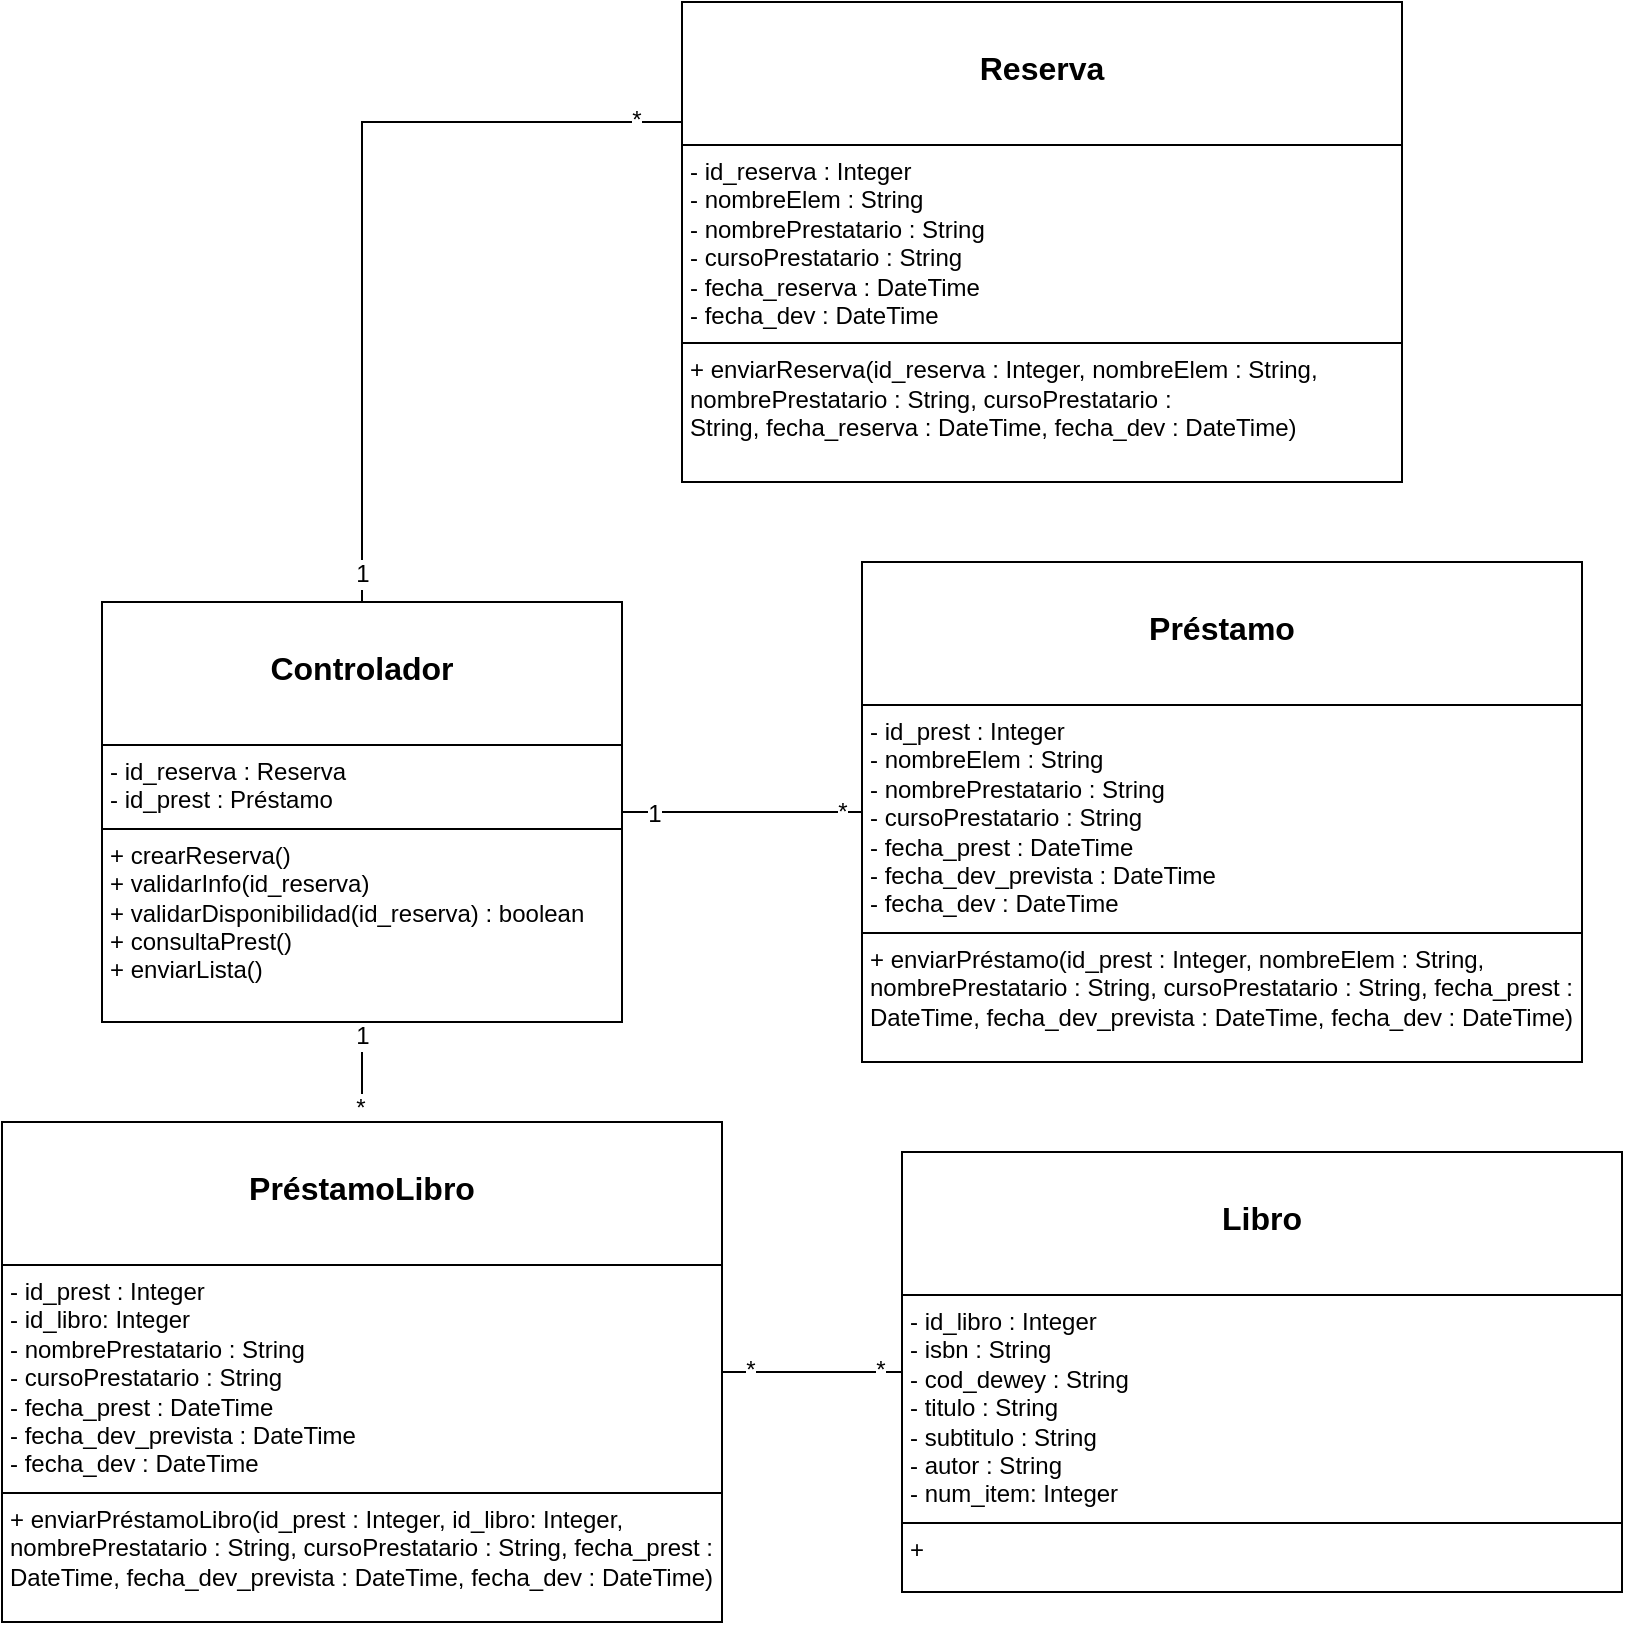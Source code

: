 <mxfile version="24.7.16">
  <diagram name="Page-1" id="c4acf3e9-155e-7222-9cf6-157b1a14988f">
    <mxGraphModel dx="2750" dy="572" grid="1" gridSize="10" guides="1" tooltips="1" connect="1" arrows="1" fold="1" page="1" pageScale="1" pageWidth="850" pageHeight="1100" background="none" math="0" shadow="0">
      <root>
        <mxCell id="0" />
        <mxCell id="1" parent="0" />
        <mxCell id="2A9FPFhqPOrczRIuCV-S-1" style="edgeStyle=orthogonalEdgeStyle;rounded=0;orthogonalLoop=1;jettySize=auto;html=1;entryX=0.5;entryY=0;entryDx=0;entryDy=0;fontSize=12;startSize=8;endSize=8;exitX=0;exitY=0.25;exitDx=0;exitDy=0;endArrow=none;endFill=0;" parent="1" source="QwWeKiBOfNDjtjBt6EqK-9" target="QwWeKiBOfNDjtjBt6EqK-20" edge="1">
          <mxGeometry relative="1" as="geometry" />
        </mxCell>
        <mxCell id="2A9FPFhqPOrczRIuCV-S-2" value="*" style="edgeLabel;html=1;align=center;verticalAlign=middle;resizable=0;points=[];fontSize=12;" parent="2A9FPFhqPOrczRIuCV-S-1" vertex="1" connectable="0">
          <mxGeometry x="-0.886" y="-1" relative="1" as="geometry">
            <mxPoint as="offset" />
          </mxGeometry>
        </mxCell>
        <mxCell id="2A9FPFhqPOrczRIuCV-S-3" value="1" style="edgeLabel;html=1;align=center;verticalAlign=middle;resizable=0;points=[];fontSize=12;" parent="2A9FPFhqPOrczRIuCV-S-1" vertex="1" connectable="0">
          <mxGeometry x="0.927" relative="1" as="geometry">
            <mxPoint as="offset" />
          </mxGeometry>
        </mxCell>
        <mxCell id="QwWeKiBOfNDjtjBt6EqK-9" value="&lt;p style=&quot;margin: 4px 0px 0px; text-align: center; line-height: 500%;&quot;&gt;&lt;span style=&quot;font-size: 16px;&quot;&gt;&lt;b&gt;Reserva&lt;/b&gt;&lt;/span&gt;&lt;/p&gt;&lt;hr size=&quot;1&quot; style=&quot;border-style:solid;&quot;&gt;&lt;p style=&quot;margin:0px;margin-left:4px;&quot;&gt;&lt;span style=&quot;background-color: initial;&quot;&gt;- id_reserva : Integer&lt;/span&gt;&lt;/p&gt;&lt;p style=&quot;margin:0px;margin-left:4px;&quot;&gt;&lt;span style=&quot;background-color: initial;&quot;&gt;- nombreElem : String&lt;/span&gt;&lt;br&gt;&lt;/p&gt;&lt;p style=&quot;margin:0px;margin-left:4px;&quot;&gt;- nombrePrestatario : String&lt;/p&gt;&lt;p style=&quot;margin:0px;margin-left:4px;&quot;&gt;- cursoPrestatario : String&lt;/p&gt;&lt;p style=&quot;margin:0px;margin-left:4px;&quot;&gt;- fecha_reserva : DateTime&lt;/p&gt;&lt;p style=&quot;margin:0px;margin-left:4px;&quot;&gt;- fecha_dev&amp;nbsp;&lt;span style=&quot;background-color: initial;&quot;&gt;: DateTime&lt;/span&gt;&lt;/p&gt;&lt;hr size=&quot;1&quot; style=&quot;border-style:solid;&quot;&gt;&lt;p style=&quot;margin:0px;margin-left:4px;&quot;&gt;&lt;span style=&quot;background-color: initial;&quot;&gt;+ enviarReserva(id_reserva : Integer, nombreElem : String, nombrePrestatario : String, curso&lt;/span&gt;&lt;span style=&quot;background-color: initial;&quot;&gt;Prestatario : String,&amp;nbsp;&lt;/span&gt;&lt;span style=&quot;background-color: initial;&quot;&gt;fecha_reserva : DateTime,&amp;nbsp;&lt;/span&gt;&lt;span style=&quot;background-color: initial;&quot;&gt;fecha_dev : DateTime&lt;/span&gt;&lt;span style=&quot;background-color: initial;&quot;&gt;)&lt;/span&gt;&lt;/p&gt;" style="verticalAlign=top;align=left;overflow=fill;html=1;whiteSpace=wrap;spacingTop=0;spacingBottom=0;" parent="1" vertex="1">
          <mxGeometry x="-560" y="160" width="360" height="240" as="geometry" />
        </mxCell>
        <mxCell id="bclX_vkU-YRNHqvbI6-M-1" style="edgeStyle=orthogonalEdgeStyle;rounded=0;orthogonalLoop=1;jettySize=auto;html=1;exitX=0.5;exitY=1;exitDx=0;exitDy=0;entryX=0.5;entryY=0;entryDx=0;entryDy=0;fontSize=12;startSize=8;endSize=8;endArrow=none;endFill=0;" parent="1" source="QwWeKiBOfNDjtjBt6EqK-20" target="9Aa-7v3Sc5X7MgRN-ZjC-2" edge="1">
          <mxGeometry relative="1" as="geometry" />
        </mxCell>
        <mxCell id="bclX_vkU-YRNHqvbI6-M-3" value="1" style="edgeLabel;html=1;align=center;verticalAlign=middle;resizable=0;points=[];fontSize=12;" parent="bclX_vkU-YRNHqvbI6-M-1" vertex="1" connectable="0">
          <mxGeometry x="-0.742" relative="1" as="geometry">
            <mxPoint as="offset" />
          </mxGeometry>
        </mxCell>
        <mxCell id="bclX_vkU-YRNHqvbI6-M-4" value="*" style="edgeLabel;html=1;align=center;verticalAlign=middle;resizable=0;points=[];fontSize=12;" parent="bclX_vkU-YRNHqvbI6-M-1" vertex="1" connectable="0">
          <mxGeometry x="0.696" y="-1" relative="1" as="geometry">
            <mxPoint as="offset" />
          </mxGeometry>
        </mxCell>
        <mxCell id="bclX_vkU-YRNHqvbI6-M-2" style="edgeStyle=orthogonalEdgeStyle;rounded=0;orthogonalLoop=1;jettySize=auto;html=1;exitX=1;exitY=0.5;exitDx=0;exitDy=0;entryX=0;entryY=0.5;entryDx=0;entryDy=0;fontSize=12;startSize=8;endSize=8;endArrow=none;endFill=0;" parent="1" source="QwWeKiBOfNDjtjBt6EqK-20" target="9Aa-7v3Sc5X7MgRN-ZjC-1" edge="1">
          <mxGeometry relative="1" as="geometry" />
        </mxCell>
        <mxCell id="bclX_vkU-YRNHqvbI6-M-6" value="1" style="edgeLabel;html=1;align=center;verticalAlign=middle;resizable=0;points=[];fontSize=12;" parent="bclX_vkU-YRNHqvbI6-M-2" vertex="1" connectable="0">
          <mxGeometry x="-0.734" y="-1" relative="1" as="geometry">
            <mxPoint as="offset" />
          </mxGeometry>
        </mxCell>
        <mxCell id="bclX_vkU-YRNHqvbI6-M-7" value="*" style="edgeLabel;html=1;align=center;verticalAlign=middle;resizable=0;points=[];fontSize=12;" parent="bclX_vkU-YRNHqvbI6-M-2" vertex="1" connectable="0">
          <mxGeometry x="0.828" relative="1" as="geometry">
            <mxPoint as="offset" />
          </mxGeometry>
        </mxCell>
        <mxCell id="QwWeKiBOfNDjtjBt6EqK-20" value="&lt;p style=&quot;margin: 4px 0px 0px; text-align: center; line-height: 500%;&quot;&gt;&lt;span style=&quot;font-size: 16px;&quot;&gt;&lt;b&gt;Controlador&lt;/b&gt;&lt;/span&gt;&lt;/p&gt;&lt;hr size=&quot;1&quot; style=&quot;border-style:solid;&quot;&gt;&lt;p style=&quot;margin:0px;margin-left:4px;&quot;&gt;- id_reserva : Reserva&lt;/p&gt;&lt;p style=&quot;margin: 0px 0px 0px 4px;&quot;&gt;- id_prest : Préstamo&lt;/p&gt;&lt;hr size=&quot;1&quot; style=&quot;border-style:solid;&quot;&gt;&lt;p style=&quot;margin:0px;margin-left:4px;&quot;&gt;+&amp;nbsp;&lt;span style=&quot;background-color: initial;&quot;&gt;crearReserva()&lt;/span&gt;&lt;/p&gt;&lt;p style=&quot;margin:0px;margin-left:4px;&quot;&gt;+ validarInfo(id_reserva)&lt;/p&gt;&lt;p style=&quot;margin:0px;margin-left:4px;&quot;&gt;+ validarDisponibilidad(id_reserva) : boolean&lt;/p&gt;&lt;p style=&quot;margin:0px;margin-left:4px;&quot;&gt;+ consultaPrest()&lt;/p&gt;&lt;p style=&quot;margin:0px;margin-left:4px;&quot;&gt;+ enviarLista()&lt;/p&gt;" style="verticalAlign=top;align=left;overflow=fill;html=1;whiteSpace=wrap;spacingTop=0;spacingBottom=0;" parent="1" vertex="1">
          <mxGeometry x="-850" y="460" width="260" height="210" as="geometry" />
        </mxCell>
        <mxCell id="9Aa-7v3Sc5X7MgRN-ZjC-1" value="&lt;p style=&quot;margin: 4px 0px 0px; text-align: center; line-height: 500%;&quot;&gt;&lt;span style=&quot;font-size: 16px;&quot;&gt;&lt;b&gt;Préstamo&lt;/b&gt;&lt;/span&gt;&lt;/p&gt;&lt;hr size=&quot;1&quot; style=&quot;border-style:solid;&quot;&gt;&lt;p style=&quot;margin:0px;margin-left:4px;&quot;&gt;&lt;span style=&quot;background-color: initial;&quot;&gt;- id_prest : Integer&lt;/span&gt;&lt;/p&gt;&lt;p style=&quot;margin:0px;margin-left:4px;&quot;&gt;&lt;span style=&quot;background-color: initial;&quot;&gt;- nombreElem : String&lt;/span&gt;&lt;br&gt;&lt;/p&gt;&lt;p style=&quot;margin:0px;margin-left:4px;&quot;&gt;- nombrePrestatario : String&lt;/p&gt;&lt;p style=&quot;margin:0px;margin-left:4px;&quot;&gt;- cursoPrestatario : String&lt;/p&gt;&lt;p style=&quot;margin:0px;margin-left:4px;&quot;&gt;- fecha_prest&lt;span style=&quot;background-color: initial;&quot;&gt;&amp;nbsp;: DateTime&lt;/span&gt;&lt;/p&gt;&lt;p style=&quot;margin:0px;margin-left:4px;&quot;&gt;- fecha_dev_prevista : DateTime&lt;br&gt;&lt;/p&gt;&lt;p style=&quot;margin:0px;margin-left:4px;&quot;&gt;- fecha_dev : DateTime&lt;/p&gt;&lt;hr size=&quot;1&quot; style=&quot;border-style:solid;&quot;&gt;&lt;p style=&quot;margin:0px;margin-left:4px;&quot;&gt;&lt;span style=&quot;background-color: initial;&quot;&gt;+ enviarPréstamo(id_prest : Integer, nombreElem : String, nombrePrestatario : String, curso&lt;/span&gt;&lt;span style=&quot;background-color: initial;&quot;&gt;Prestatario : String,&amp;nbsp;&lt;/span&gt;&lt;span style=&quot;background-color: initial;&quot;&gt;fecha_prest : DateTime,&lt;/span&gt;&lt;span style=&quot;background-color: initial;&quot;&gt;&amp;nbsp;fecha_d&lt;/span&gt;&lt;span style=&quot;background-color: initial;&quot;&gt;ev_prevista : DateTime,&amp;nbsp;&lt;/span&gt;&lt;span style=&quot;background-color: initial;&quot;&gt;fecha_dev : DateTime&lt;/span&gt;&lt;span style=&quot;background-color: initial;&quot;&gt;)&lt;/span&gt;&lt;/p&gt;" style="verticalAlign=top;align=left;overflow=fill;html=1;whiteSpace=wrap;spacingTop=0;spacingBottom=0;" parent="1" vertex="1">
          <mxGeometry x="-470" y="440" width="360" height="250" as="geometry" />
        </mxCell>
        <mxCell id="bclX_vkU-YRNHqvbI6-M-8" style="edgeStyle=orthogonalEdgeStyle;rounded=0;orthogonalLoop=1;jettySize=auto;html=1;exitX=1;exitY=0.5;exitDx=0;exitDy=0;entryX=0;entryY=0.5;entryDx=0;entryDy=0;fontSize=12;startSize=8;endSize=8;endArrow=none;endFill=0;" parent="1" source="9Aa-7v3Sc5X7MgRN-ZjC-2" target="9Aa-7v3Sc5X7MgRN-ZjC-3" edge="1">
          <mxGeometry relative="1" as="geometry" />
        </mxCell>
        <mxCell id="bclX_vkU-YRNHqvbI6-M-9" value="*" style="edgeLabel;html=1;align=center;verticalAlign=middle;resizable=0;points=[];fontSize=12;" parent="bclX_vkU-YRNHqvbI6-M-8" vertex="1" connectable="0">
          <mxGeometry x="-0.685" y="1" relative="1" as="geometry">
            <mxPoint as="offset" />
          </mxGeometry>
        </mxCell>
        <mxCell id="bclX_vkU-YRNHqvbI6-M-10" value="*" style="edgeLabel;html=1;align=center;verticalAlign=middle;resizable=0;points=[];fontSize=12;" parent="bclX_vkU-YRNHqvbI6-M-8" vertex="1" connectable="0">
          <mxGeometry x="0.755" y="1" relative="1" as="geometry">
            <mxPoint as="offset" />
          </mxGeometry>
        </mxCell>
        <mxCell id="9Aa-7v3Sc5X7MgRN-ZjC-2" value="&lt;p style=&quot;margin: 4px 0px 0px; text-align: center; line-height: 500%;&quot;&gt;&lt;span style=&quot;font-size: 16px;&quot;&gt;&lt;b&gt;PréstamoLibro&lt;/b&gt;&lt;/span&gt;&lt;/p&gt;&lt;hr size=&quot;1&quot; style=&quot;border-style:solid;&quot;&gt;&lt;p style=&quot;margin: 0px 0px 0px 4px;&quot;&gt;&lt;span style=&quot;background-color: initial;&quot;&gt;- id_prest : Integer&lt;/span&gt;&lt;/p&gt;&lt;p style=&quot;margin: 0px 0px 0px 4px;&quot;&gt;&lt;span style=&quot;background-color: initial;&quot;&gt;- id_libro: Integer&lt;/span&gt;&lt;br&gt;&lt;/p&gt;&lt;p style=&quot;margin: 0px 0px 0px 4px;&quot;&gt;- nombrePrestatario : String&lt;/p&gt;&lt;p style=&quot;margin: 0px 0px 0px 4px;&quot;&gt;- cursoPrestatario : String&lt;/p&gt;&lt;p style=&quot;margin: 0px 0px 0px 4px;&quot;&gt;- fecha_prest&lt;span style=&quot;background-color: initial;&quot;&gt;&amp;nbsp;: DateTime&lt;/span&gt;&lt;/p&gt;&lt;p style=&quot;margin: 0px 0px 0px 4px;&quot;&gt;- fecha_dev_prevista : DateTime&lt;br&gt;&lt;/p&gt;&lt;p style=&quot;margin: 0px 0px 0px 4px;&quot;&gt;- fecha_dev : DateTime&lt;/p&gt;&lt;hr style=&quot;border-style: solid;&quot; size=&quot;1&quot;&gt;&lt;p style=&quot;margin: 0px 0px 0px 4px;&quot;&gt;&lt;span style=&quot;background-color: initial;&quot;&gt;+ enviarPréstamoLibro(id_prest : Integer,&amp;nbsp;&lt;/span&gt;id_libro: Integer&lt;span style=&quot;background-color: initial;&quot;&gt;, nombrePrestatario : String, curso&lt;/span&gt;&lt;span style=&quot;background-color: initial;&quot;&gt;Prestatario : String,&amp;nbsp;&lt;/span&gt;&lt;span style=&quot;background-color: initial;&quot;&gt;fecha_prest : DateTime,&lt;/span&gt;&lt;span style=&quot;background-color: initial;&quot;&gt;&amp;nbsp;fecha_d&lt;/span&gt;&lt;span style=&quot;background-color: initial;&quot;&gt;ev_prevista : DateTime,&amp;nbsp;&lt;/span&gt;&lt;span style=&quot;background-color: initial;&quot;&gt;fecha_dev : DateTime&lt;/span&gt;&lt;span style=&quot;background-color: initial;&quot;&gt;)&lt;/span&gt;&lt;/p&gt;" style="verticalAlign=top;align=left;overflow=fill;html=1;whiteSpace=wrap;spacingTop=0;spacingBottom=0;" parent="1" vertex="1">
          <mxGeometry x="-900" y="720" width="360" height="250" as="geometry" />
        </mxCell>
        <mxCell id="9Aa-7v3Sc5X7MgRN-ZjC-3" value="&lt;p style=&quot;margin: 4px 0px 0px; text-align: center; line-height: 500%;&quot;&gt;&lt;span style=&quot;font-size: 16px;&quot;&gt;&lt;b&gt;Libro&lt;/b&gt;&lt;/span&gt;&lt;/p&gt;&lt;hr size=&quot;1&quot; style=&quot;border-style:solid;&quot;&gt;&lt;p style=&quot;margin:0px;margin-left:4px;&quot;&gt;&lt;span style=&quot;background-color: initial;&quot;&gt;- id_libro : Integer&lt;/span&gt;&lt;br&gt;&lt;/p&gt;&lt;p style=&quot;margin:0px;margin-left:4px;&quot;&gt;&lt;span style=&quot;background-color: initial;&quot;&gt;- isbn : String&lt;/span&gt;&lt;/p&gt;&lt;p style=&quot;margin:0px;margin-left:4px;&quot;&gt;- cod_dewey : String&lt;span style=&quot;background-color: initial;&quot;&gt;&lt;br&gt;&lt;/span&gt;&lt;/p&gt;&lt;p style=&quot;margin:0px;margin-left:4px;&quot;&gt;- titulo : String&lt;/p&gt;&lt;p style=&quot;margin:0px;margin-left:4px;&quot;&gt;- subtitulo : String&lt;br&gt;&lt;/p&gt;&lt;p style=&quot;margin:0px;margin-left:4px;&quot;&gt;- autor : String&lt;/p&gt;&lt;p style=&quot;margin:0px;margin-left:4px;&quot;&gt;- num_item: Integer&lt;/p&gt;&lt;hr size=&quot;1&quot; style=&quot;border-style:solid;&quot;&gt;&lt;p style=&quot;margin:0px;margin-left:4px;&quot;&gt;&lt;span style=&quot;background-color: initial;&quot;&gt;+&lt;/span&gt;&lt;/p&gt;" style="verticalAlign=top;align=left;overflow=fill;html=1;whiteSpace=wrap;spacingTop=0;spacingBottom=0;" parent="1" vertex="1">
          <mxGeometry x="-450" y="735" width="360" height="220" as="geometry" />
        </mxCell>
      </root>
    </mxGraphModel>
  </diagram>
</mxfile>
